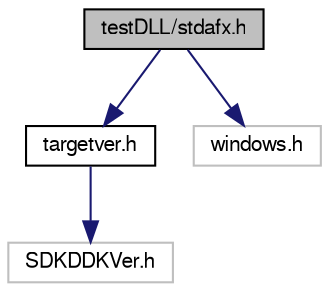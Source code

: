 digraph "testDLL/stdafx.h"
{
  bgcolor="transparent";
  edge [fontname="FreeSans",fontsize="10",labelfontname="FreeSans",labelfontsize="10"];
  node [fontname="FreeSans",fontsize="10",shape=record];
  Node1 [label="testDLL/stdafx.h",height=0.2,width=0.4,color="black", fillcolor="grey75", style="filled" fontcolor="black"];
  Node1 -> Node2 [color="midnightblue",fontsize="10",style="solid",fontname="FreeSans"];
  Node2 [label="targetver.h",height=0.2,width=0.4,color="black",URL="$testDLL_2targetver_8h.html"];
  Node2 -> Node3 [color="midnightblue",fontsize="10",style="solid",fontname="FreeSans"];
  Node3 [label="SDKDDKVer.h",height=0.2,width=0.4,color="grey75"];
  Node1 -> Node4 [color="midnightblue",fontsize="10",style="solid",fontname="FreeSans"];
  Node4 [label="windows.h",height=0.2,width=0.4,color="grey75"];
}
